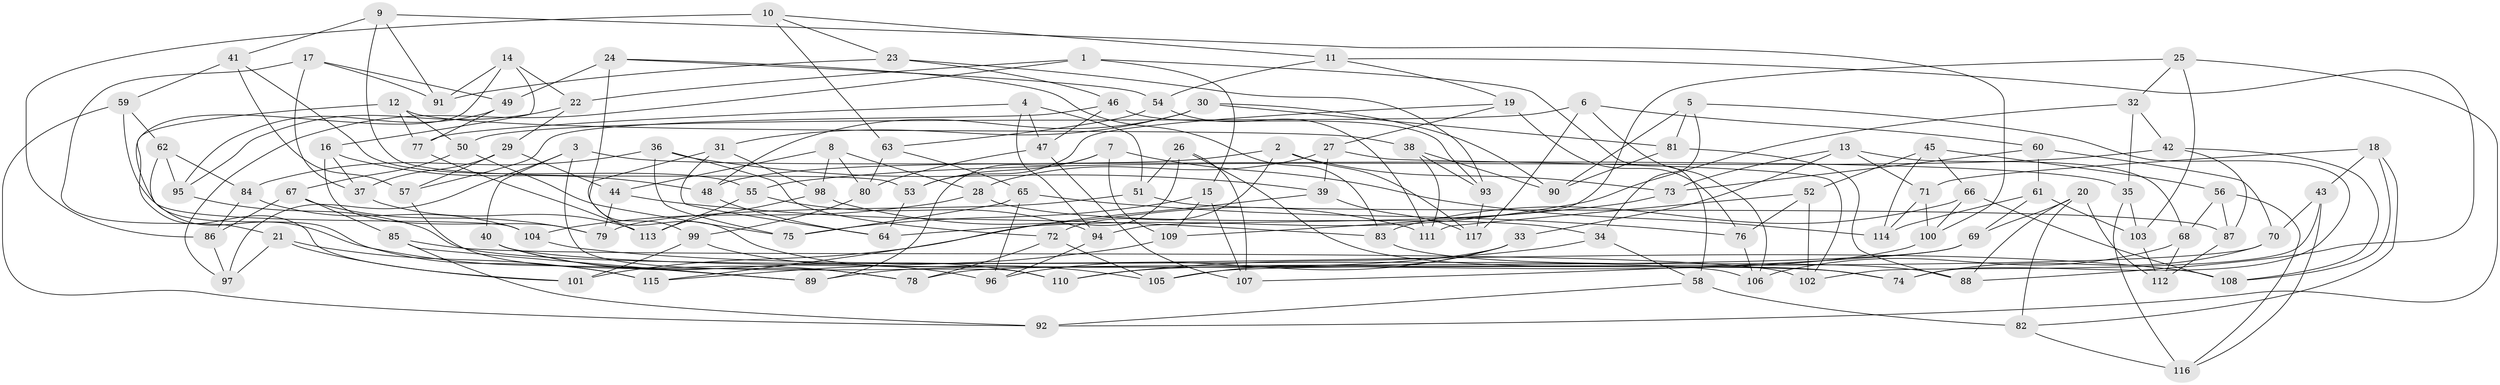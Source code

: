 // Generated by graph-tools (version 1.1) at 2025/03/03/09/25 03:03:03]
// undirected, 117 vertices, 234 edges
graph export_dot {
graph [start="1"]
  node [color=gray90,style=filled];
  1;
  2;
  3;
  4;
  5;
  6;
  7;
  8;
  9;
  10;
  11;
  12;
  13;
  14;
  15;
  16;
  17;
  18;
  19;
  20;
  21;
  22;
  23;
  24;
  25;
  26;
  27;
  28;
  29;
  30;
  31;
  32;
  33;
  34;
  35;
  36;
  37;
  38;
  39;
  40;
  41;
  42;
  43;
  44;
  45;
  46;
  47;
  48;
  49;
  50;
  51;
  52;
  53;
  54;
  55;
  56;
  57;
  58;
  59;
  60;
  61;
  62;
  63;
  64;
  65;
  66;
  67;
  68;
  69;
  70;
  71;
  72;
  73;
  74;
  75;
  76;
  77;
  78;
  79;
  80;
  81;
  82;
  83;
  84;
  85;
  86;
  87;
  88;
  89;
  90;
  91;
  92;
  93;
  94;
  95;
  96;
  97;
  98;
  99;
  100;
  101;
  102;
  103;
  104;
  105;
  106;
  107;
  108;
  109;
  110;
  111;
  112;
  113;
  114;
  115;
  116;
  117;
  1 -- 22;
  1 -- 58;
  1 -- 15;
  1 -- 97;
  2 -- 73;
  2 -- 48;
  2 -- 72;
  2 -- 117;
  3 -- 97;
  3 -- 40;
  3 -- 110;
  3 -- 35;
  4 -- 47;
  4 -- 51;
  4 -- 77;
  4 -- 94;
  5 -- 90;
  5 -- 81;
  5 -- 74;
  5 -- 34;
  6 -- 106;
  6 -- 50;
  6 -- 117;
  6 -- 60;
  7 -- 109;
  7 -- 53;
  7 -- 114;
  7 -- 89;
  8 -- 98;
  8 -- 28;
  8 -- 80;
  8 -- 44;
  9 -- 91;
  9 -- 53;
  9 -- 41;
  9 -- 100;
  10 -- 11;
  10 -- 86;
  10 -- 63;
  10 -- 23;
  11 -- 54;
  11 -- 19;
  11 -- 88;
  12 -- 89;
  12 -- 77;
  12 -- 38;
  12 -- 50;
  13 -- 73;
  13 -- 71;
  13 -- 33;
  13 -- 68;
  14 -- 91;
  14 -- 22;
  14 -- 16;
  14 -- 101;
  15 -- 109;
  15 -- 75;
  15 -- 107;
  16 -- 79;
  16 -- 37;
  16 -- 48;
  17 -- 21;
  17 -- 49;
  17 -- 91;
  17 -- 37;
  18 -- 108;
  18 -- 82;
  18 -- 43;
  18 -- 71;
  19 -- 76;
  19 -- 53;
  19 -- 27;
  20 -- 112;
  20 -- 88;
  20 -- 82;
  20 -- 69;
  21 -- 97;
  21 -- 115;
  21 -- 101;
  22 -- 29;
  22 -- 95;
  23 -- 46;
  23 -- 91;
  23 -- 93;
  24 -- 83;
  24 -- 49;
  24 -- 54;
  24 -- 105;
  25 -- 103;
  25 -- 92;
  25 -- 94;
  25 -- 32;
  26 -- 51;
  26 -- 107;
  26 -- 115;
  26 -- 74;
  27 -- 102;
  27 -- 28;
  27 -- 39;
  28 -- 34;
  28 -- 104;
  29 -- 44;
  29 -- 57;
  29 -- 37;
  30 -- 48;
  30 -- 90;
  30 -- 81;
  30 -- 31;
  31 -- 98;
  31 -- 99;
  31 -- 64;
  32 -- 35;
  32 -- 64;
  32 -- 42;
  33 -- 89;
  33 -- 96;
  33 -- 105;
  34 -- 58;
  34 -- 110;
  35 -- 116;
  35 -- 103;
  36 -- 75;
  36 -- 72;
  36 -- 39;
  36 -- 84;
  37 -- 113;
  38 -- 90;
  38 -- 93;
  38 -- 111;
  39 -- 101;
  39 -- 117;
  40 -- 96;
  40 -- 78;
  40 -- 74;
  41 -- 59;
  41 -- 55;
  41 -- 57;
  42 -- 108;
  42 -- 87;
  42 -- 55;
  43 -- 70;
  43 -- 102;
  43 -- 116;
  44 -- 83;
  44 -- 79;
  45 -- 56;
  45 -- 66;
  45 -- 52;
  45 -- 114;
  46 -- 93;
  46 -- 47;
  46 -- 57;
  47 -- 107;
  47 -- 80;
  48 -- 64;
  49 -- 95;
  49 -- 77;
  50 -- 67;
  50 -- 75;
  51 -- 87;
  51 -- 79;
  52 -- 102;
  52 -- 76;
  52 -- 111;
  53 -- 64;
  54 -- 111;
  54 -- 63;
  55 -- 94;
  55 -- 113;
  56 -- 87;
  56 -- 116;
  56 -- 68;
  57 -- 78;
  58 -- 82;
  58 -- 92;
  59 -- 92;
  59 -- 104;
  59 -- 62;
  60 -- 73;
  60 -- 61;
  60 -- 70;
  61 -- 103;
  61 -- 114;
  61 -- 69;
  62 -- 84;
  62 -- 115;
  62 -- 95;
  63 -- 65;
  63 -- 80;
  65 -- 96;
  65 -- 75;
  65 -- 76;
  66 -- 100;
  66 -- 108;
  66 -- 83;
  67 -- 85;
  67 -- 79;
  67 -- 86;
  68 -- 106;
  68 -- 112;
  69 -- 78;
  69 -- 107;
  70 -- 105;
  70 -- 74;
  71 -- 114;
  71 -- 100;
  72 -- 78;
  72 -- 105;
  73 -- 109;
  76 -- 106;
  77 -- 113;
  80 -- 99;
  81 -- 88;
  81 -- 90;
  82 -- 116;
  83 -- 88;
  84 -- 104;
  84 -- 86;
  85 -- 89;
  85 -- 92;
  85 -- 102;
  86 -- 97;
  87 -- 112;
  93 -- 117;
  94 -- 96;
  95 -- 106;
  98 -- 113;
  98 -- 111;
  99 -- 101;
  99 -- 110;
  100 -- 110;
  103 -- 112;
  104 -- 108;
  109 -- 115;
}
